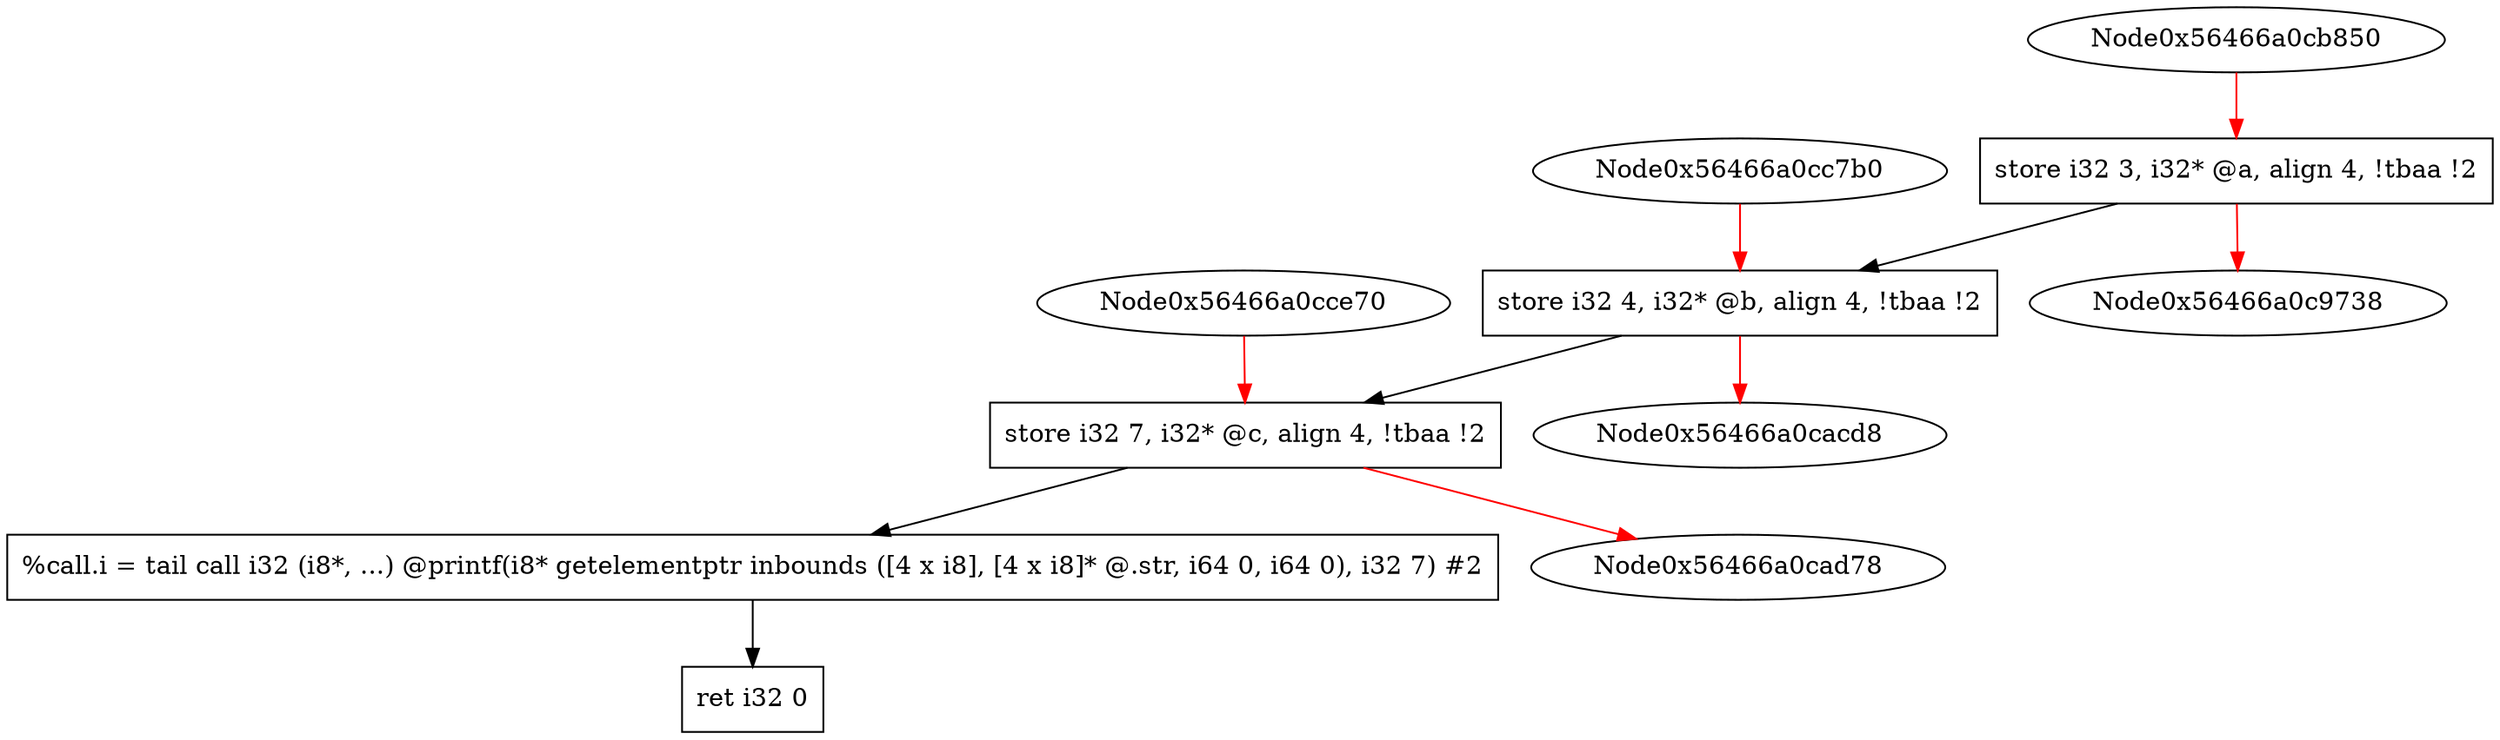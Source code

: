 digraph "CDFG for'main' function" {
	Node0x56466a0cd870[shape=record, label="  store i32 3, i32* @a, align 4, !tbaa !2"];
	Node0x56466a0cd8f0[shape=record, label="  store i32 4, i32* @b, align 4, !tbaa !2"];
	Node0x56466a0cd970[shape=record, label="  store i32 7, i32* @c, align 4, !tbaa !2"];
	Node0x56466a0cda08[shape=record, label="  %call.i = tail call i32 (i8*, ...) @printf(i8* getelementptr inbounds ([4 x i8], [4 x i8]* @.str, i64 0, i64 0), i32 7) #2"];
	Node0x56466a0cd7f8[shape=record, label="  ret i32 0"];
	Node0x56466a0cd870 -> Node0x56466a0cd8f0
	Node0x56466a0cd8f0 -> Node0x56466a0cd970
	Node0x56466a0cd970 -> Node0x56466a0cda08
	Node0x56466a0cda08 -> Node0x56466a0cd7f8
edge [color=red]
	Node0x56466a0cb850 -> Node0x56466a0cd870
	Node0x56466a0cd870 -> Node0x56466a0c9738
	Node0x56466a0cc7b0 -> Node0x56466a0cd8f0
	Node0x56466a0cd8f0 -> Node0x56466a0cacd8
	Node0x56466a0cce70 -> Node0x56466a0cd970
	Node0x56466a0cd970 -> Node0x56466a0cad78
}
